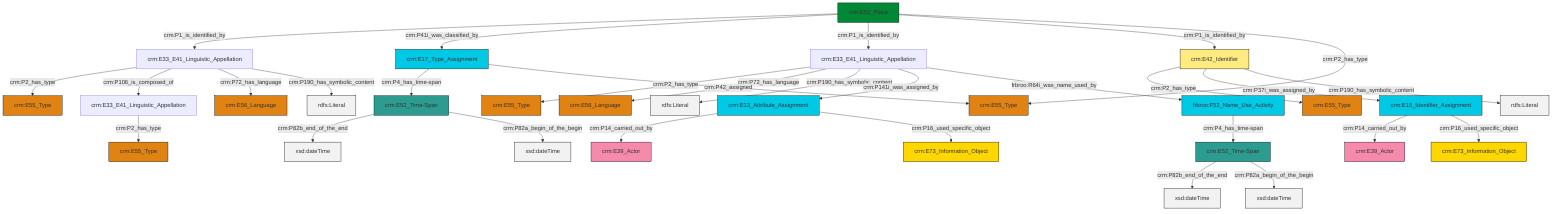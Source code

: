 graph TD
classDef Literal fill:#f2f2f2,stroke:#000000;
classDef CRM_Entity fill:#FFFFFF,stroke:#000000;
classDef Temporal_Entity fill:#00C9E6, stroke:#000000;
classDef Type fill:#E18312, stroke:#000000;
classDef Time-Span fill:#2C9C91, stroke:#000000;
classDef Appellation fill:#FFEB7F, stroke:#000000;
classDef Place fill:#008836, stroke:#000000;
classDef Persistent_Item fill:#B266B2, stroke:#000000;
classDef Conceptual_Object fill:#FFD700, stroke:#000000;
classDef Physical_Thing fill:#D2B48C, stroke:#000000;
classDef Actor fill:#f58aad, stroke:#000000;
classDef PC_Classes fill:#4ce600, stroke:#000000;
classDef Multi fill:#cccccc,stroke:#000000;

0["crm:E53_Place"]:::Place -->|crm:P1_is_identified_by| 1["crm:E33_E41_Linguistic_Appellation"]:::Default
1["crm:E33_E41_Linguistic_Appellation"]:::Default -->|crm:P2_has_type| 4["crm:E55_Type"]:::Type
10["crm:E15_Identifier_Assignment"]:::Temporal_Entity -->|crm:P14_carried_out_by| 11["crm:E39_Actor"]:::Actor
12["crm:E52_Time-Span"]:::Time-Span -->|crm:P82b_end_of_the_end| 13[xsd:dateTime]:::Literal
14["crm:E13_Attribute_Assignment"]:::Temporal_Entity -->|crm:P14_carried_out_by| 15["crm:E39_Actor"]:::Actor
0["crm:E53_Place"]:::Place -->|crm:P41i_was_classified_by| 16["crm:E17_Type_Assignment"]:::Temporal_Entity
16["crm:E17_Type_Assignment"]:::Temporal_Entity -->|crm:P4_has_time-span| 12["crm:E52_Time-Span"]:::Time-Span
1["crm:E33_E41_Linguistic_Appellation"]:::Default -->|crm:P106_is_composed_of| 5["crm:E33_E41_Linguistic_Appellation"]:::Default
20["crm:E42_Identifier"]:::Appellation -->|crm:P2_has_type| 22["crm:E55_Type"]:::Type
24["crm:E33_E41_Linguistic_Appellation"]:::Default -->|crm:P2_has_type| 25["crm:E55_Type"]:::Type
20["crm:E42_Identifier"]:::Appellation -->|crm:P37i_was_assigned_by| 10["crm:E15_Identifier_Assignment"]:::Temporal_Entity
7["crm:E52_Time-Span"]:::Time-Span -->|crm:P82b_end_of_the_end| 26[xsd:dateTime]:::Literal
5["crm:E33_E41_Linguistic_Appellation"]:::Default -->|crm:P2_has_type| 28["crm:E55_Type"]:::Type
24["crm:E33_E41_Linguistic_Appellation"]:::Default -->|crm:P72_has_language| 29["crm:E56_Language"]:::Type
7["crm:E52_Time-Span"]:::Time-Span -->|crm:P82a_begin_of_the_begin| 31[xsd:dateTime]:::Literal
10["crm:E15_Identifier_Assignment"]:::Temporal_Entity -->|crm:P16_used_specific_object| 18["crm:E73_Information_Object"]:::Conceptual_Object
2["frbroo:F52_Name_Use_Activity"]:::Temporal_Entity -->|crm:P4_has_time-span| 7["crm:E52_Time-Span"]:::Time-Span
16["crm:E17_Type_Assignment"]:::Temporal_Entity -->|crm:P42_assigned| 35["crm:E55_Type"]:::Type
1["crm:E33_E41_Linguistic_Appellation"]:::Default -->|crm:P72_has_language| 36["crm:E56_Language"]:::Type
0["crm:E53_Place"]:::Place -->|crm:P1_is_identified_by| 24["crm:E33_E41_Linguistic_Appellation"]:::Default
0["crm:E53_Place"]:::Place -->|crm:P1_is_identified_by| 20["crm:E42_Identifier"]:::Appellation
14["crm:E13_Attribute_Assignment"]:::Temporal_Entity -->|crm:P16_used_specific_object| 38["crm:E73_Information_Object"]:::Conceptual_Object
20["crm:E42_Identifier"]:::Appellation -->|crm:P190_has_symbolic_content| 40[rdfs:Literal]:::Literal
24["crm:E33_E41_Linguistic_Appellation"]:::Default -->|crm:P190_has_symbolic_content| 41[rdfs:Literal]:::Literal
24["crm:E33_E41_Linguistic_Appellation"]:::Default -->|crm:P141i_was_assigned_by| 14["crm:E13_Attribute_Assignment"]:::Temporal_Entity
0["crm:E53_Place"]:::Place -->|crm:P2_has_type| 35["crm:E55_Type"]:::Type
1["crm:E33_E41_Linguistic_Appellation"]:::Default -->|crm:P190_has_symbolic_content| 45[rdfs:Literal]:::Literal
24["crm:E33_E41_Linguistic_Appellation"]:::Default -->|frbroo:R64i_was_name_used_by| 2["frbroo:F52_Name_Use_Activity"]:::Temporal_Entity
12["crm:E52_Time-Span"]:::Time-Span -->|crm:P82a_begin_of_the_begin| 48[xsd:dateTime]:::Literal